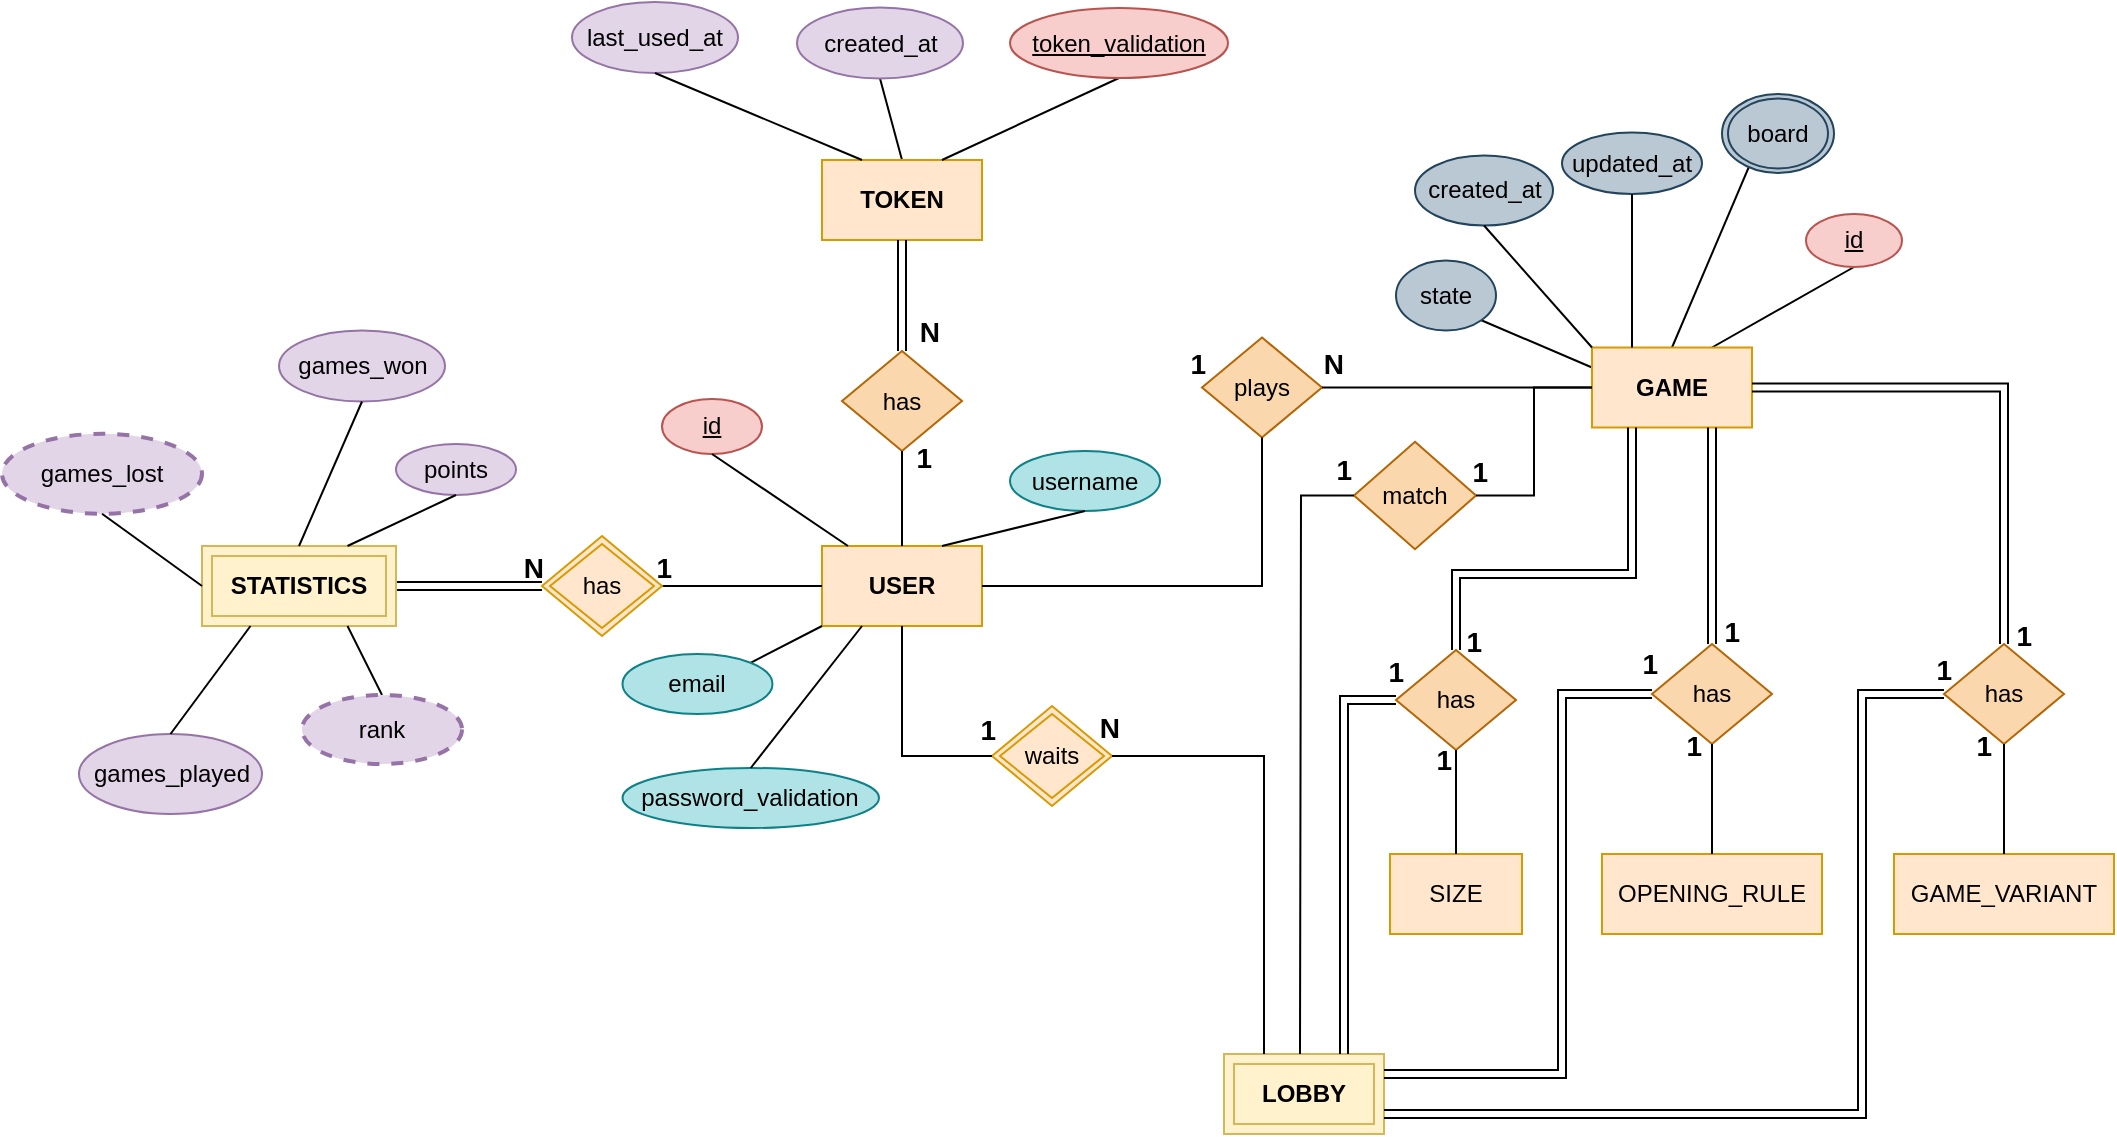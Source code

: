 <mxfile version="22.0.4" type="device">
  <diagram id="R2lEEEUBdFMjLlhIrx00" name="Page-1">
    <mxGraphModel dx="113" dy="678" grid="1" gridSize="10" guides="1" tooltips="1" connect="1" arrows="0" fold="1" page="0" pageScale="1" pageWidth="850" pageHeight="1100" background="#ffffff" math="0" shadow="0" extFonts="Permanent Marker^https://fonts.googleapis.com/css?family=Permanent+Marker">
      <root>
        <mxCell id="0" />
        <mxCell id="1" parent="0" />
        <mxCell id="0DZBCWvTUV0sUDgE82ia-1" value="&lt;b&gt;USER&lt;/b&gt;" style="whiteSpace=wrap;html=1;align=center;fillColor=#ffe6cc;strokeColor=#d79b00;" parent="1" vertex="1">
          <mxGeometry x="1840" y="526" width="80" height="40" as="geometry" />
        </mxCell>
        <mxCell id="0DZBCWvTUV0sUDgE82ia-19" value="id" style="ellipse;whiteSpace=wrap;html=1;align=center;fontStyle=4;fillColor=#f8cecc;strokeColor=#b85450;" parent="1" vertex="1">
          <mxGeometry x="1760" y="452.5" width="50" height="27.5" as="geometry" />
        </mxCell>
        <mxCell id="0DZBCWvTUV0sUDgE82ia-35" value="" style="endArrow=none;html=1;rounded=0;entryX=0.5;entryY=1;entryDx=0;entryDy=0;exitX=0.75;exitY=0;exitDx=0;exitDy=0;" parent="1" source="dg94JvBJiJxrhfKL7I-4-2" target="0DZBCWvTUV0sUDgE82ia-83" edge="1">
          <mxGeometry relative="1" as="geometry">
            <mxPoint x="2328" y="426.75" as="sourcePoint" />
            <mxPoint x="2370" y="350" as="targetPoint" />
          </mxGeometry>
        </mxCell>
        <mxCell id="0DZBCWvTUV0sUDgE82ia-42" value="" style="endArrow=none;html=1;rounded=0;exitX=0.5;exitY=1;exitDx=0;exitDy=0;entryX=0.25;entryY=0;entryDx=0;entryDy=0;" parent="1" source="0DZBCWvTUV0sUDgE82ia-19" edge="1">
          <mxGeometry relative="1" as="geometry">
            <mxPoint x="1958" y="486" as="sourcePoint" />
            <mxPoint x="1853" y="526" as="targetPoint" />
          </mxGeometry>
        </mxCell>
        <mxCell id="0DZBCWvTUV0sUDgE82ia-58" value="" style="endArrow=none;html=1;rounded=0;exitX=0.5;exitY=0;exitDx=0;exitDy=0;entryX=0.5;entryY=1;entryDx=0;entryDy=0;" parent="1" source="0DZBCWvTUV0sUDgE82ia-115" target="0DZBCWvTUV0sUDgE82ia-126" edge="1">
          <mxGeometry relative="1" as="geometry">
            <mxPoint x="1840" y="173" as="sourcePoint" />
            <mxPoint x="1880" y="173" as="targetPoint" />
          </mxGeometry>
        </mxCell>
        <mxCell id="0DZBCWvTUV0sUDgE82ia-76" value="" style="endArrow=none;html=1;rounded=0;exitX=0;exitY=0.25;exitDx=0;exitDy=0;entryX=1;entryY=1;entryDx=0;entryDy=0;" parent="1" source="dg94JvBJiJxrhfKL7I-4-2" target="0DZBCWvTUV0sUDgE82ia-170" edge="1">
          <mxGeometry relative="1" as="geometry">
            <mxPoint x="2155" y="319.2" as="sourcePoint" />
            <mxPoint x="2164.25" y="263.58" as="targetPoint" />
          </mxGeometry>
        </mxCell>
        <mxCell id="0DZBCWvTUV0sUDgE82ia-83" value="id" style="ellipse;whiteSpace=wrap;html=1;align=center;fontStyle=4;fillColor=#f8cecc;strokeColor=#b85450;" parent="1" vertex="1">
          <mxGeometry x="2332" y="360" width="48" height="26.5" as="geometry" />
        </mxCell>
        <mxCell id="0DZBCWvTUV0sUDgE82ia-115" value="&lt;b&gt;TOKEN&lt;/b&gt;" style="whiteSpace=wrap;html=1;align=center;fillColor=#ffe6cc;strokeColor=#d79b00;" parent="1" vertex="1">
          <mxGeometry x="1840" y="333" width="80" height="40" as="geometry" />
        </mxCell>
        <mxCell id="0DZBCWvTUV0sUDgE82ia-116" value="" style="shape=link;html=1;rounded=0;exitX=0.5;exitY=1;exitDx=0;exitDy=0;entryX=0.5;entryY=0;entryDx=0;entryDy=0;" parent="1" source="0DZBCWvTUV0sUDgE82ia-115" target="0DZBCWvTUV0sUDgE82ia-118" edge="1">
          <mxGeometry relative="1" as="geometry">
            <mxPoint x="1837" y="719.41" as="sourcePoint" />
            <mxPoint x="1880" y="430" as="targetPoint" />
          </mxGeometry>
        </mxCell>
        <mxCell id="0DZBCWvTUV0sUDgE82ia-118" value="has" style="shape=rhombus;perimeter=rhombusPerimeter;whiteSpace=wrap;html=1;align=center;fillColor=#fad7ac;strokeColor=#b46504;" parent="1" vertex="1">
          <mxGeometry x="1850" y="428.5" width="60" height="50" as="geometry" />
        </mxCell>
        <mxCell id="0DZBCWvTUV0sUDgE82ia-119" value="&lt;font style=&quot;font-size: 14px;&quot;&gt;N&lt;/font&gt;" style="resizable=0;html=1;whiteSpace=wrap;align=right;verticalAlign=bottom;fontStyle=1" parent="1" connectable="0" vertex="1">
          <mxGeometry x="1900" y="429.2" as="geometry" />
        </mxCell>
        <mxCell id="0DZBCWvTUV0sUDgE82ia-120" value="&lt;font style=&quot;font-size: 14px;&quot;&gt;1&lt;/font&gt;" style="resizable=0;html=1;whiteSpace=wrap;align=right;verticalAlign=bottom;fontStyle=1" parent="1" connectable="0" vertex="1">
          <mxGeometry x="1896" y="492.5" as="geometry" />
        </mxCell>
        <mxCell id="0DZBCWvTUV0sUDgE82ia-121" value="" style="endArrow=none;html=1;rounded=0;exitX=0.5;exitY=0;exitDx=0;exitDy=0;entryX=0.5;entryY=1;entryDx=0;entryDy=0;" parent="1" source="0DZBCWvTUV0sUDgE82ia-1" target="0DZBCWvTUV0sUDgE82ia-118" edge="1">
          <mxGeometry relative="1" as="geometry">
            <mxPoint x="1890" y="625" as="sourcePoint" />
            <mxPoint x="1890" y="576" as="targetPoint" />
          </mxGeometry>
        </mxCell>
        <mxCell id="0DZBCWvTUV0sUDgE82ia-124" value="" style="endArrow=none;html=1;rounded=0;exitX=0.75;exitY=0;exitDx=0;exitDy=0;entryX=0.5;entryY=1;entryDx=0;entryDy=0;" parent="1" source="0DZBCWvTUV0sUDgE82ia-115" target="0DZBCWvTUV0sUDgE82ia-127" edge="1">
          <mxGeometry relative="1" as="geometry">
            <mxPoint x="2000" y="392.5" as="sourcePoint" />
            <mxPoint x="1996.0" y="338.0" as="targetPoint" />
          </mxGeometry>
        </mxCell>
        <mxCell id="0DZBCWvTUV0sUDgE82ia-126" value="created_at" style="ellipse;whiteSpace=wrap;html=1;align=center;fillColor=#e1d5e7;strokeColor=#9673a6;shadow=0;" parent="1" vertex="1">
          <mxGeometry x="1827.5" y="256.75" width="83" height="35.5" as="geometry" />
        </mxCell>
        <mxCell id="0DZBCWvTUV0sUDgE82ia-127" value="token_validation" style="ellipse;whiteSpace=wrap;html=1;align=center;fontStyle=4;fillColor=#f8cecc;strokeColor=#b85450;" parent="1" vertex="1">
          <mxGeometry x="1934" y="257" width="109" height="35" as="geometry" />
        </mxCell>
        <mxCell id="0DZBCWvTUV0sUDgE82ia-128" value="last_used_at" style="ellipse;whiteSpace=wrap;html=1;align=center;fillColor=#e1d5e7;strokeColor=#9673a6;shadow=0;" parent="1" vertex="1">
          <mxGeometry x="1715" y="254" width="83" height="35.5" as="geometry" />
        </mxCell>
        <mxCell id="0DZBCWvTUV0sUDgE82ia-129" value="" style="endArrow=none;html=1;rounded=0;exitX=0.25;exitY=0;exitDx=0;exitDy=0;entryX=0.5;entryY=1;entryDx=0;entryDy=0;" parent="1" source="0DZBCWvTUV0sUDgE82ia-115" target="0DZBCWvTUV0sUDgE82ia-128" edge="1">
          <mxGeometry relative="1" as="geometry">
            <mxPoint x="1910" y="343" as="sourcePoint" />
            <mxPoint x="1948" y="311" as="targetPoint" />
          </mxGeometry>
        </mxCell>
        <mxCell id="0DZBCWvTUV0sUDgE82ia-131" value="" style="endArrow=none;html=1;rounded=0;entryX=0;entryY=1;entryDx=0;entryDy=0;exitX=1;exitY=0;exitDx=0;exitDy=0;" parent="1" source="0DZBCWvTUV0sUDgE82ia-133" target="0DZBCWvTUV0sUDgE82ia-1" edge="1">
          <mxGeometry relative="1" as="geometry">
            <mxPoint x="1780" y="530" as="sourcePoint" />
            <mxPoint x="1783.5" y="545" as="targetPoint" />
          </mxGeometry>
        </mxCell>
        <mxCell id="0DZBCWvTUV0sUDgE82ia-133" value="email" style="ellipse;whiteSpace=wrap;html=1;align=center;fillColor=#b0e3e6;strokeColor=#0e8088;" parent="1" vertex="1">
          <mxGeometry x="1740.25" y="580" width="75" height="30" as="geometry" />
        </mxCell>
        <mxCell id="0DZBCWvTUV0sUDgE82ia-134" value="password_validation" style="ellipse;whiteSpace=wrap;html=1;align=center;fillColor=#b0e3e6;strokeColor=#0e8088;" parent="1" vertex="1">
          <mxGeometry x="1740.25" y="637" width="128.25" height="30" as="geometry" />
        </mxCell>
        <mxCell id="0DZBCWvTUV0sUDgE82ia-135" value="" style="endArrow=none;html=1;rounded=0;entryX=0.25;entryY=1;entryDx=0;entryDy=0;exitX=0.5;exitY=0;exitDx=0;exitDy=0;" parent="1" source="0DZBCWvTUV0sUDgE82ia-134" target="0DZBCWvTUV0sUDgE82ia-1" edge="1">
          <mxGeometry relative="1" as="geometry">
            <mxPoint x="1829.25" y="588.5" as="sourcePoint" />
            <mxPoint x="1860" y="570" as="targetPoint" />
          </mxGeometry>
        </mxCell>
        <mxCell id="0DZBCWvTUV0sUDgE82ia-170" value="state" style="ellipse;whiteSpace=wrap;html=1;align=center;fillColor=#bac8d3;strokeColor=#23445d;" parent="1" vertex="1">
          <mxGeometry x="2127" y="383.25" width="50" height="35" as="geometry" />
        </mxCell>
        <mxCell id="0DZBCWvTUV0sUDgE82ia-185" value="games_lost" style="ellipse;whiteSpace=wrap;html=1;align=center;dashed=1;fillStyle=solid;strokeWidth=2;fillColor=#e1d5e7;strokeColor=#9673a6;" parent="1" vertex="1">
          <mxGeometry x="1430" y="469.88" width="100" height="40" as="geometry" />
        </mxCell>
        <mxCell id="0DZBCWvTUV0sUDgE82ia-186" value="" style="endArrow=none;html=1;rounded=0;entryX=0;entryY=0.5;entryDx=0;entryDy=0;" parent="1" target="0DZBCWvTUV0sUDgE82ia-1" edge="1">
          <mxGeometry relative="1" as="geometry">
            <mxPoint x="1745" y="546" as="sourcePoint" />
            <mxPoint x="1865" y="546" as="targetPoint" />
          </mxGeometry>
        </mxCell>
        <mxCell id="0DZBCWvTUV0sUDgE82ia-188" value="has" style="shape=rhombus;double=1;perimeter=rhombusPerimeter;whiteSpace=wrap;html=1;align=center;fillColor=#ffe6cc;strokeColor=#d79b00;fillStyle=auto;" parent="1" vertex="1">
          <mxGeometry x="1700" y="521" width="60" height="50" as="geometry" />
        </mxCell>
        <mxCell id="0DZBCWvTUV0sUDgE82ia-189" value="" style="shape=link;html=1;rounded=0;exitX=0;exitY=0.5;exitDx=0;exitDy=0;entryX=1;entryY=0.5;entryDx=0;entryDy=0;" parent="1" source="0DZBCWvTUV0sUDgE82ia-188" target="0DZBCWvTUV0sUDgE82ia-192" edge="1">
          <mxGeometry relative="1" as="geometry">
            <mxPoint x="1535" y="632" as="sourcePoint" />
            <mxPoint x="1592" y="546" as="targetPoint" />
          </mxGeometry>
        </mxCell>
        <mxCell id="0DZBCWvTUV0sUDgE82ia-190" value="N" style="resizable=0;html=1;whiteSpace=wrap;align=right;verticalAlign=bottom;fontStyle=1;fontSize=14;" parent="1" connectable="0" vertex="1">
          <mxGeometry x="1702" y="547.0" as="geometry" />
        </mxCell>
        <mxCell id="0DZBCWvTUV0sUDgE82ia-192" value="&lt;b&gt;STATISTICS&lt;/b&gt;" style="shape=ext;margin=3;double=1;whiteSpace=wrap;html=1;align=center;fillColor=#fff2cc;strokeColor=#d6b656;" parent="1" vertex="1">
          <mxGeometry x="1530" y="526" width="97" height="40" as="geometry" />
        </mxCell>
        <mxCell id="0DZBCWvTUV0sUDgE82ia-194" value="1" style="resizable=0;html=1;whiteSpace=wrap;align=right;verticalAlign=bottom;fontStyle=1;fontSize=14;" parent="1" connectable="0" vertex="1">
          <mxGeometry x="1766" y="547.0" as="geometry" />
        </mxCell>
        <mxCell id="0DZBCWvTUV0sUDgE82ia-195" value="games_won" style="ellipse;whiteSpace=wrap;html=1;align=center;fillColor=#e1d5e7;strokeColor=#9673a6;shadow=0;" parent="1" vertex="1">
          <mxGeometry x="1568.5" y="418.25" width="83" height="35.5" as="geometry" />
        </mxCell>
        <mxCell id="0DZBCWvTUV0sUDgE82ia-196" value="games_played" style="ellipse;whiteSpace=wrap;html=1;align=center;fillColor=#e1d5e7;strokeColor=#9673a6;shadow=0;" parent="1" vertex="1">
          <mxGeometry x="1468.5" y="620" width="91.5" height="40" as="geometry" />
        </mxCell>
        <mxCell id="0DZBCWvTUV0sUDgE82ia-198" value="points" style="ellipse;whiteSpace=wrap;html=1;align=center;fillColor=#e1d5e7;strokeColor=#9673a6;shadow=0;" parent="1" vertex="1">
          <mxGeometry x="1627" y="475" width="60" height="25.5" as="geometry" />
        </mxCell>
        <mxCell id="0DZBCWvTUV0sUDgE82ia-199" value="" style="endArrow=none;html=1;rounded=0;exitX=0.5;exitY=1;exitDx=0;exitDy=0;entryX=0;entryY=0.5;entryDx=0;entryDy=0;" parent="1" source="0DZBCWvTUV0sUDgE82ia-185" target="0DZBCWvTUV0sUDgE82ia-192" edge="1">
          <mxGeometry relative="1" as="geometry">
            <mxPoint x="1400" y="527" as="sourcePoint" />
            <mxPoint x="1474" y="573" as="targetPoint" />
          </mxGeometry>
        </mxCell>
        <mxCell id="0DZBCWvTUV0sUDgE82ia-200" value="" style="endArrow=none;html=1;rounded=0;exitX=0.5;exitY=1;exitDx=0;exitDy=0;entryX=0.5;entryY=0;entryDx=0;entryDy=0;" parent="1" source="0DZBCWvTUV0sUDgE82ia-195" target="0DZBCWvTUV0sUDgE82ia-192" edge="1">
          <mxGeometry relative="1" as="geometry">
            <mxPoint x="1520" y="511" as="sourcePoint" />
            <mxPoint x="1557" y="556" as="targetPoint" />
          </mxGeometry>
        </mxCell>
        <mxCell id="0DZBCWvTUV0sUDgE82ia-201" value="" style="endArrow=none;html=1;rounded=0;exitX=0.75;exitY=0;exitDx=0;exitDy=0;entryX=0.5;entryY=1;entryDx=0;entryDy=0;" parent="1" source="0DZBCWvTUV0sUDgE82ia-192" target="0DZBCWvTUV0sUDgE82ia-198" edge="1">
          <mxGeometry relative="1" as="geometry">
            <mxPoint x="1620" y="464" as="sourcePoint" />
            <mxPoint x="1597" y="536" as="targetPoint" />
          </mxGeometry>
        </mxCell>
        <mxCell id="0DZBCWvTUV0sUDgE82ia-202" value="" style="endArrow=none;html=1;rounded=0;exitX=0.5;exitY=0;exitDx=0;exitDy=0;entryX=0.75;entryY=1;entryDx=0;entryDy=0;" parent="1" source="dg94JvBJiJxrhfKL7I-4-35" target="0DZBCWvTUV0sUDgE82ia-192" edge="1">
          <mxGeometry relative="1" as="geometry">
            <mxPoint x="1621.5" y="595" as="sourcePoint" />
            <mxPoint x="1667" y="510" as="targetPoint" />
          </mxGeometry>
        </mxCell>
        <mxCell id="0DZBCWvTUV0sUDgE82ia-203" value="" style="endArrow=none;html=1;rounded=0;exitX=0.25;exitY=1;exitDx=0;exitDy=0;entryX=0.5;entryY=0;entryDx=0;entryDy=0;" parent="1" source="0DZBCWvTUV0sUDgE82ia-192" target="0DZBCWvTUV0sUDgE82ia-196" edge="1">
          <mxGeometry relative="1" as="geometry">
            <mxPoint x="1520" y="511" as="sourcePoint" />
            <mxPoint x="1557" y="556" as="targetPoint" />
          </mxGeometry>
        </mxCell>
        <mxCell id="a63vAnnmS40jWbxUialJ-2" value="" style="endArrow=none;html=1;rounded=0;exitX=0.5;exitY=0;exitDx=0;exitDy=0;entryX=0.5;entryY=0;entryDx=0;entryDy=0;" parent="1" source="dg94JvBJiJxrhfKL7I-4-2" target="a63vAnnmS40jWbxUialJ-1" edge="1">
          <mxGeometry relative="1" as="geometry">
            <mxPoint x="2231" y="466.75" as="sourcePoint" />
            <mxPoint x="2086" y="297.58" as="targetPoint" />
          </mxGeometry>
        </mxCell>
        <mxCell id="a63vAnnmS40jWbxUialJ-17" style="edgeStyle=orthogonalEdgeStyle;rounded=0;orthogonalLoop=1;jettySize=auto;html=1;exitX=0.5;exitY=1;exitDx=0;exitDy=0;" parent="1" edge="1">
          <mxGeometry relative="1" as="geometry">
            <mxPoint x="2370" y="350" as="sourcePoint" />
            <mxPoint x="2370" y="350" as="targetPoint" />
          </mxGeometry>
        </mxCell>
        <mxCell id="UGXOgdFLMFy2at1J7Fe2-4" value="&lt;font style=&quot;font-size: 14px;&quot;&gt;1&lt;/font&gt;" style="resizable=0;html=1;whiteSpace=wrap;align=right;verticalAlign=bottom;fontStyle=1" parent="1" connectable="0" vertex="1">
          <mxGeometry x="1928" y="628.0" as="geometry" />
        </mxCell>
        <mxCell id="UGXOgdFLMFy2at1J7Fe2-14" value="waits" style="shape=rhombus;double=1;perimeter=rhombusPerimeter;whiteSpace=wrap;html=1;align=center;fillColor=#ffe6cc;strokeColor=#d79b00;fillStyle=auto;" parent="1" vertex="1">
          <mxGeometry x="1925" y="606" width="60" height="50" as="geometry" />
        </mxCell>
        <mxCell id="UGXOgdFLMFy2at1J7Fe2-17" value="&lt;font style=&quot;font-size: 14px;&quot;&gt;1&lt;/font&gt;" style="resizable=0;html=1;whiteSpace=wrap;align=right;verticalAlign=bottom;fontStyle=1" parent="1" connectable="0" vertex="1">
          <mxGeometry x="2033" y="445.75" as="geometry" />
        </mxCell>
        <mxCell id="UGXOgdFLMFy2at1J7Fe2-18" value="&lt;font style=&quot;font-size: 14px;&quot;&gt;N&lt;/font&gt;" style="resizable=0;html=1;whiteSpace=wrap;align=right;verticalAlign=bottom;fontStyle=1" parent="1" connectable="0" vertex="1">
          <mxGeometry x="1910.5" y="350.0" as="geometry">
            <mxPoint x="192" y="95" as="offset" />
          </mxGeometry>
        </mxCell>
        <mxCell id="UGXOgdFLMFy2at1J7Fe2-19" value="SIZE" style="whiteSpace=wrap;html=1;align=center;fillColor=#ffe6cc;strokeColor=#d79b00;" parent="1" vertex="1">
          <mxGeometry x="2124" y="680" width="66" height="40" as="geometry" />
        </mxCell>
        <mxCell id="UGXOgdFLMFy2at1J7Fe2-21" value="has" style="shape=rhombus;perimeter=rhombusPerimeter;whiteSpace=wrap;html=1;align=center;fillColor=#fad7ac;strokeColor=#b46504;" parent="1" vertex="1">
          <mxGeometry x="2127" y="578" width="60" height="50" as="geometry" />
        </mxCell>
        <mxCell id="UGXOgdFLMFy2at1J7Fe2-25" value="has" style="shape=rhombus;perimeter=rhombusPerimeter;whiteSpace=wrap;html=1;align=center;fillColor=#fad7ac;strokeColor=#b46504;" parent="1" vertex="1">
          <mxGeometry x="2401" y="575" width="60" height="50" as="geometry" />
        </mxCell>
        <mxCell id="UGXOgdFLMFy2at1J7Fe2-27" value="OPENING_RULE" style="whiteSpace=wrap;html=1;align=center;fillColor=#ffe6cc;strokeColor=#d79b00;" parent="1" vertex="1">
          <mxGeometry x="2230" y="680" width="110" height="40" as="geometry" />
        </mxCell>
        <mxCell id="dg94JvBJiJxrhfKL7I-4-1" value="&lt;b&gt;LOBBY&lt;/b&gt;" style="shape=ext;margin=3;double=1;whiteSpace=wrap;html=1;align=center;fillColor=#fff2cc;strokeColor=#d6b656;" parent="1" vertex="1">
          <mxGeometry x="2041" y="780" width="80" height="40" as="geometry" />
        </mxCell>
        <mxCell id="dg94JvBJiJxrhfKL7I-4-2" value="&lt;b&gt;GAME&lt;/b&gt;" style="whiteSpace=wrap;html=1;align=center;fillColor=#ffe6cc;strokeColor=#d79b00;" parent="1" vertex="1">
          <mxGeometry x="2225" y="426.75" width="80" height="40" as="geometry" />
        </mxCell>
        <mxCell id="dg94JvBJiJxrhfKL7I-4-5" value="plays" style="shape=rhombus;perimeter=rhombusPerimeter;whiteSpace=wrap;html=1;align=center;fillColor=#fad7ac;strokeColor=#b46504;" parent="1" vertex="1">
          <mxGeometry x="2030" y="421.75" width="60" height="50" as="geometry" />
        </mxCell>
        <mxCell id="dg94JvBJiJxrhfKL7I-4-6" value="" style="endArrow=none;html=1;rounded=0;exitX=0;exitY=0.5;exitDx=0;exitDy=0;entryX=1;entryY=0.5;entryDx=0;entryDy=0;" parent="1" source="dg94JvBJiJxrhfKL7I-4-2" target="dg94JvBJiJxrhfKL7I-4-5" edge="1">
          <mxGeometry relative="1" as="geometry">
            <mxPoint x="1925" y="456.75" as="sourcePoint" />
            <mxPoint x="2093" y="446.75" as="targetPoint" />
          </mxGeometry>
        </mxCell>
        <mxCell id="dg94JvBJiJxrhfKL7I-4-19" value="match" style="shape=rhombus;perimeter=rhombusPerimeter;whiteSpace=wrap;html=1;align=center;fillColor=#fad7ac;strokeColor=#b46504;" parent="1" vertex="1">
          <mxGeometry x="2106" y="473.87" width="61" height="53.75" as="geometry" />
        </mxCell>
        <mxCell id="dg94JvBJiJxrhfKL7I-4-24" value="&lt;font style=&quot;font-size: 14px;&quot;&gt;1&lt;/font&gt;" style="resizable=0;html=1;whiteSpace=wrap;align=right;verticalAlign=bottom;fontStyle=1" parent="1" connectable="0" vertex="1">
          <mxGeometry x="2174" y="499.75" as="geometry" />
        </mxCell>
        <mxCell id="dg94JvBJiJxrhfKL7I-4-25" value="&lt;font style=&quot;font-size: 14px;&quot;&gt;1&lt;/font&gt;" style="resizable=0;html=1;whiteSpace=wrap;align=right;verticalAlign=bottom;fontStyle=1" parent="1" connectable="0" vertex="1">
          <mxGeometry x="2106" y="498.75" as="geometry" />
        </mxCell>
        <mxCell id="dg94JvBJiJxrhfKL7I-4-33" value="username" style="ellipse;whiteSpace=wrap;html=1;align=center;fillColor=#b0e3e6;strokeColor=#0e8088;" parent="1" vertex="1">
          <mxGeometry x="1934" y="478.5" width="75" height="30" as="geometry" />
        </mxCell>
        <mxCell id="dg94JvBJiJxrhfKL7I-4-34" value="" style="endArrow=none;html=1;rounded=0;entryX=0.5;entryY=1;entryDx=0;entryDy=0;exitX=0.75;exitY=0;exitDx=0;exitDy=0;" parent="1" source="0DZBCWvTUV0sUDgE82ia-1" target="dg94JvBJiJxrhfKL7I-4-33" edge="1">
          <mxGeometry relative="1" as="geometry">
            <mxPoint x="1814" y="594" as="sourcePoint" />
            <mxPoint x="1850" y="576" as="targetPoint" />
          </mxGeometry>
        </mxCell>
        <mxCell id="dg94JvBJiJxrhfKL7I-4-35" value="rank" style="ellipse;whiteSpace=wrap;html=1;align=center;dashed=1;fillStyle=solid;strokeWidth=2;fillColor=#e1d5e7;strokeColor=#9673a6;" parent="1" vertex="1">
          <mxGeometry x="1580" y="600.5" width="80" height="34.5" as="geometry" />
        </mxCell>
        <mxCell id="dg94JvBJiJxrhfKL7I-4-60" value="" style="ellipse;whiteSpace=wrap;html=1;align=center;fillColor=#bac8d3;strokeColor=#23445d;" parent="1" vertex="1">
          <mxGeometry x="2290" y="300" width="56" height="39.5" as="geometry" />
        </mxCell>
        <mxCell id="a63vAnnmS40jWbxUialJ-1" value="board" style="ellipse;whiteSpace=wrap;html=1;align=center;fillColor=#bac8d3;strokeColor=#23445d;" parent="1" vertex="1">
          <mxGeometry x="2293" y="302.25" width="50" height="35" as="geometry" />
        </mxCell>
        <mxCell id="dg94JvBJiJxrhfKL7I-4-61" value="created_at" style="ellipse;whiteSpace=wrap;html=1;align=center;fillColor=#bac8d3;strokeColor=#23445d;" parent="1" vertex="1">
          <mxGeometry x="2136.5" y="330.75" width="69" height="35" as="geometry" />
        </mxCell>
        <mxCell id="dg94JvBJiJxrhfKL7I-4-62" value="updated_at" style="ellipse;whiteSpace=wrap;html=1;align=center;fillColor=#bac8d3;strokeColor=#23445d;" parent="1" vertex="1">
          <mxGeometry x="2210" y="319.25" width="70" height="30.75" as="geometry" />
        </mxCell>
        <mxCell id="dg94JvBJiJxrhfKL7I-4-63" value="" style="endArrow=none;html=1;rounded=0;exitX=0.25;exitY=0;exitDx=0;exitDy=0;entryX=0.5;entryY=1;entryDx=0;entryDy=0;" parent="1" source="dg94JvBJiJxrhfKL7I-4-2" target="dg94JvBJiJxrhfKL7I-4-62" edge="1">
          <mxGeometry relative="1" as="geometry">
            <mxPoint x="2249" y="436.75" as="sourcePoint" />
            <mxPoint x="2179" y="410.75" as="targetPoint" />
          </mxGeometry>
        </mxCell>
        <mxCell id="dg94JvBJiJxrhfKL7I-4-64" value="" style="endArrow=none;html=1;rounded=0;exitX=0;exitY=0;exitDx=0;exitDy=0;entryX=0.5;entryY=1;entryDx=0;entryDy=0;" parent="1" source="dg94JvBJiJxrhfKL7I-4-2" target="dg94JvBJiJxrhfKL7I-4-61" edge="1">
          <mxGeometry relative="1" as="geometry">
            <mxPoint x="2255" y="436.75" as="sourcePoint" />
            <mxPoint x="2225" y="384.75" as="targetPoint" />
          </mxGeometry>
        </mxCell>
        <mxCell id="Q_w6HUTeYckdrbcdx3Da-1" value="&lt;font style=&quot;font-size: 14px;&quot;&gt;N&lt;/font&gt;" style="resizable=0;html=1;whiteSpace=wrap;align=right;verticalAlign=bottom;fontStyle=1" connectable="0" vertex="1" parent="1">
          <mxGeometry x="1798" y="532.75" as="geometry">
            <mxPoint x="192" y="95" as="offset" />
          </mxGeometry>
        </mxCell>
        <mxCell id="Q_w6HUTeYckdrbcdx3Da-5" value="has" style="shape=rhombus;perimeter=rhombusPerimeter;whiteSpace=wrap;html=1;align=center;fillColor=#fad7ac;strokeColor=#b46504;" vertex="1" parent="1">
          <mxGeometry x="2255" y="575" width="60" height="50" as="geometry" />
        </mxCell>
        <mxCell id="Q_w6HUTeYckdrbcdx3Da-12" value="" style="endArrow=none;html=1;rounded=0;entryX=0.5;entryY=1;entryDx=0;entryDy=0;exitX=0;exitY=0.5;exitDx=0;exitDy=0;edgeStyle=orthogonalEdgeStyle;" edge="1" parent="1" source="UGXOgdFLMFy2at1J7Fe2-14" target="0DZBCWvTUV0sUDgE82ia-1">
          <mxGeometry relative="1" as="geometry">
            <mxPoint x="2241" y="551.5" as="sourcePoint" />
            <mxPoint x="1766" y="592.5" as="targetPoint" />
          </mxGeometry>
        </mxCell>
        <mxCell id="Q_w6HUTeYckdrbcdx3Da-13" value="" style="endArrow=none;html=1;rounded=0;entryX=1;entryY=0.5;entryDx=0;entryDy=0;exitX=0.5;exitY=1;exitDx=0;exitDy=0;edgeStyle=orthogonalEdgeStyle;" edge="1" parent="1" source="dg94JvBJiJxrhfKL7I-4-5" target="0DZBCWvTUV0sUDgE82ia-1">
          <mxGeometry relative="1" as="geometry">
            <mxPoint x="1928" y="641" as="sourcePoint" />
            <mxPoint x="1890" y="576" as="targetPoint" />
          </mxGeometry>
        </mxCell>
        <mxCell id="Q_w6HUTeYckdrbcdx3Da-14" value="" style="endArrow=none;html=1;rounded=0;entryX=0.5;entryY=0;entryDx=0;entryDy=0;exitX=0;exitY=0.5;exitDx=0;exitDy=0;edgeStyle=orthogonalEdgeStyle;" edge="1" parent="1" source="dg94JvBJiJxrhfKL7I-4-19">
          <mxGeometry relative="1" as="geometry">
            <mxPoint x="2102" y="500.745" as="sourcePoint" />
            <mxPoint x="2079" y="780" as="targetPoint" />
          </mxGeometry>
        </mxCell>
        <mxCell id="Q_w6HUTeYckdrbcdx3Da-15" value="" style="endArrow=none;html=1;rounded=0;entryX=0;entryY=0.5;entryDx=0;entryDy=0;exitX=1;exitY=0.5;exitDx=0;exitDy=0;edgeStyle=orthogonalEdgeStyle;" edge="1" parent="1" source="dg94JvBJiJxrhfKL7I-4-19" target="dg94JvBJiJxrhfKL7I-4-2">
          <mxGeometry relative="1" as="geometry">
            <mxPoint x="2116" y="511" as="sourcePoint" />
            <mxPoint x="2095" y="621" as="targetPoint" />
          </mxGeometry>
        </mxCell>
        <mxCell id="Q_w6HUTeYckdrbcdx3Da-22" value="" style="shape=link;html=1;rounded=0;exitX=0.5;exitY=0;exitDx=0;exitDy=0;entryX=1;entryY=0.5;entryDx=0;entryDy=0;edgeStyle=orthogonalEdgeStyle;" edge="1" parent="1" source="UGXOgdFLMFy2at1J7Fe2-25" target="dg94JvBJiJxrhfKL7I-4-2">
          <mxGeometry relative="1" as="geometry">
            <mxPoint x="2398" y="391" as="sourcePoint" />
            <mxPoint x="2315" y="447" as="targetPoint" />
          </mxGeometry>
        </mxCell>
        <mxCell id="Q_w6HUTeYckdrbcdx3Da-27" value="GAME_VARIANT" style="whiteSpace=wrap;html=1;align=center;fillColor=#ffe6cc;strokeColor=#d79b00;" vertex="1" parent="1">
          <mxGeometry x="2376" y="680" width="110" height="40" as="geometry" />
        </mxCell>
        <mxCell id="Q_w6HUTeYckdrbcdx3Da-28" value="" style="shape=link;html=1;rounded=0;exitX=0.5;exitY=0;exitDx=0;exitDy=0;entryX=0.25;entryY=1;entryDx=0;entryDy=0;edgeStyle=orthogonalEdgeStyle;" edge="1" parent="1" source="UGXOgdFLMFy2at1J7Fe2-21" target="dg94JvBJiJxrhfKL7I-4-2">
          <mxGeometry relative="1" as="geometry">
            <mxPoint x="2389" y="580" as="sourcePoint" />
            <mxPoint x="2315" y="457" as="targetPoint" />
            <Array as="points">
              <mxPoint x="2157" y="540" />
              <mxPoint x="2245" y="540" />
            </Array>
          </mxGeometry>
        </mxCell>
        <mxCell id="Q_w6HUTeYckdrbcdx3Da-29" value="" style="shape=link;html=1;rounded=0;exitX=0.5;exitY=0;exitDx=0;exitDy=0;entryX=0.75;entryY=1;entryDx=0;entryDy=0;edgeStyle=orthogonalEdgeStyle;" edge="1" parent="1" source="Q_w6HUTeYckdrbcdx3Da-5" target="dg94JvBJiJxrhfKL7I-4-2">
          <mxGeometry relative="1" as="geometry">
            <mxPoint x="2184" y="576" as="sourcePoint" />
            <mxPoint x="2255" y="477" as="targetPoint" />
          </mxGeometry>
        </mxCell>
        <mxCell id="Q_w6HUTeYckdrbcdx3Da-30" value="" style="endArrow=none;html=1;rounded=0;entryX=0.25;entryY=0;entryDx=0;entryDy=0;exitX=1;exitY=0.5;exitDx=0;exitDy=0;edgeStyle=orthogonalEdgeStyle;" edge="1" parent="1" source="UGXOgdFLMFy2at1J7Fe2-14" target="dg94JvBJiJxrhfKL7I-4-1">
          <mxGeometry relative="1" as="geometry">
            <mxPoint x="2116" y="511" as="sourcePoint" />
            <mxPoint x="2089" y="790" as="targetPoint" />
          </mxGeometry>
        </mxCell>
        <mxCell id="Q_w6HUTeYckdrbcdx3Da-32" value="" style="shape=link;html=1;rounded=0;exitX=0;exitY=0.5;exitDx=0;exitDy=0;entryX=0.75;entryY=0;entryDx=0;entryDy=0;edgeStyle=orthogonalEdgeStyle;" edge="1" parent="1" source="UGXOgdFLMFy2at1J7Fe2-21" target="dg94JvBJiJxrhfKL7I-4-1">
          <mxGeometry relative="1" as="geometry">
            <mxPoint x="2184" y="584" as="sourcePoint" />
            <mxPoint x="2255" y="477" as="targetPoint" />
          </mxGeometry>
        </mxCell>
        <mxCell id="Q_w6HUTeYckdrbcdx3Da-33" value="" style="shape=link;html=1;rounded=0;exitX=1;exitY=0.25;exitDx=0;exitDy=0;entryX=0;entryY=0.5;entryDx=0;entryDy=0;edgeStyle=orthogonalEdgeStyle;" edge="1" parent="1" source="dg94JvBJiJxrhfKL7I-4-1" target="Q_w6HUTeYckdrbcdx3Da-5">
          <mxGeometry relative="1" as="geometry">
            <mxPoint x="2184" y="584" as="sourcePoint" />
            <mxPoint x="2255" y="477" as="targetPoint" />
            <Array as="points">
              <mxPoint x="2210" y="790" />
              <mxPoint x="2210" y="600" />
            </Array>
          </mxGeometry>
        </mxCell>
        <mxCell id="Q_w6HUTeYckdrbcdx3Da-34" value="" style="shape=link;html=1;rounded=0;exitX=1;exitY=0.75;exitDx=0;exitDy=0;entryX=0;entryY=0.5;entryDx=0;entryDy=0;edgeStyle=orthogonalEdgeStyle;" edge="1" parent="1" source="dg94JvBJiJxrhfKL7I-4-1" target="UGXOgdFLMFy2at1J7Fe2-25">
          <mxGeometry relative="1" as="geometry">
            <mxPoint x="2131" y="810" as="sourcePoint" />
            <mxPoint x="2265" y="608" as="targetPoint" />
            <Array as="points">
              <mxPoint x="2360" y="810" />
              <mxPoint x="2360" y="600" />
            </Array>
          </mxGeometry>
        </mxCell>
        <mxCell id="Q_w6HUTeYckdrbcdx3Da-37" value="" style="endArrow=none;html=1;rounded=0;entryX=0.5;entryY=1;entryDx=0;entryDy=0;exitX=0.5;exitY=0;exitDx=0;exitDy=0;edgeStyle=orthogonalEdgeStyle;" edge="1" parent="1" source="UGXOgdFLMFy2at1J7Fe2-19" target="UGXOgdFLMFy2at1J7Fe2-21">
          <mxGeometry relative="1" as="geometry">
            <mxPoint x="1995" y="641" as="sourcePoint" />
            <mxPoint x="2071" y="790" as="targetPoint" />
          </mxGeometry>
        </mxCell>
        <mxCell id="Q_w6HUTeYckdrbcdx3Da-38" value="" style="endArrow=none;html=1;rounded=0;entryX=0.5;entryY=1;entryDx=0;entryDy=0;exitX=0.5;exitY=0;exitDx=0;exitDy=0;edgeStyle=orthogonalEdgeStyle;" edge="1" parent="1" source="UGXOgdFLMFy2at1J7Fe2-27" target="Q_w6HUTeYckdrbcdx3Da-5">
          <mxGeometry relative="1" as="geometry">
            <mxPoint x="2167" y="690" as="sourcePoint" />
            <mxPoint x="2184" y="634" as="targetPoint" />
          </mxGeometry>
        </mxCell>
        <mxCell id="Q_w6HUTeYckdrbcdx3Da-39" value="" style="endArrow=none;html=1;rounded=0;entryX=0.5;entryY=1;entryDx=0;entryDy=0;exitX=0.5;exitY=0;exitDx=0;exitDy=0;edgeStyle=orthogonalEdgeStyle;" edge="1" parent="1" source="Q_w6HUTeYckdrbcdx3Da-27" target="UGXOgdFLMFy2at1J7Fe2-25">
          <mxGeometry relative="1" as="geometry">
            <mxPoint x="2304" y="690" as="sourcePoint" />
            <mxPoint x="2295" y="633" as="targetPoint" />
          </mxGeometry>
        </mxCell>
        <mxCell id="Q_w6HUTeYckdrbcdx3Da-40" value="&lt;font style=&quot;font-size: 14px;&quot;&gt;1&lt;/font&gt;" style="resizable=0;html=1;whiteSpace=wrap;align=right;verticalAlign=bottom;fontStyle=1" connectable="0" vertex="1" parent="1">
          <mxGeometry x="2179" y="509.75" as="geometry">
            <mxPoint x="80" y="86" as="offset" />
          </mxGeometry>
        </mxCell>
        <mxCell id="Q_w6HUTeYckdrbcdx3Da-41" value="&lt;font style=&quot;font-size: 14px;&quot;&gt;1&lt;/font&gt;" style="resizable=0;html=1;whiteSpace=wrap;align=right;verticalAlign=bottom;fontStyle=1" connectable="0" vertex="1" parent="1">
          <mxGeometry x="2152" y="561.0" as="geometry">
            <mxPoint x="129" y="75" as="offset" />
          </mxGeometry>
        </mxCell>
        <mxCell id="Q_w6HUTeYckdrbcdx3Da-42" value="&lt;font style=&quot;font-size: 14px;&quot;&gt;1&lt;/font&gt;" style="resizable=0;html=1;whiteSpace=wrap;align=right;verticalAlign=bottom;fontStyle=1" connectable="0" vertex="1" parent="1">
          <mxGeometry x="2171" y="584.0" as="geometry" />
        </mxCell>
        <mxCell id="Q_w6HUTeYckdrbcdx3Da-43" value="&lt;font style=&quot;font-size: 14px;&quot;&gt;1&lt;/font&gt;" style="resizable=0;html=1;whiteSpace=wrap;align=right;verticalAlign=bottom;fontStyle=1" connectable="0" vertex="1" parent="1">
          <mxGeometry x="2052" y="513.88" as="geometry">
            <mxPoint x="80" y="86" as="offset" />
          </mxGeometry>
        </mxCell>
        <mxCell id="Q_w6HUTeYckdrbcdx3Da-44" value="&lt;font style=&quot;font-size: 14px;&quot;&gt;1&lt;/font&gt;" style="resizable=0;html=1;whiteSpace=wrap;align=right;verticalAlign=bottom;fontStyle=1" connectable="0" vertex="1" parent="1">
          <mxGeometry x="2076" y="557.0" as="geometry">
            <mxPoint x="80" y="86" as="offset" />
          </mxGeometry>
        </mxCell>
        <mxCell id="Q_w6HUTeYckdrbcdx3Da-46" value="&lt;font style=&quot;font-size: 14px;&quot;&gt;1&lt;/font&gt;" style="resizable=0;html=1;whiteSpace=wrap;align=right;verticalAlign=bottom;fontStyle=1" connectable="0" vertex="1" parent="1">
          <mxGeometry x="2220" y="493.5" as="geometry">
            <mxPoint x="80" y="86" as="offset" />
          </mxGeometry>
        </mxCell>
        <mxCell id="Q_w6HUTeYckdrbcdx3Da-47" value="&lt;font style=&quot;font-size: 14px;&quot;&gt;1&lt;/font&gt;" style="resizable=0;html=1;whiteSpace=wrap;align=right;verticalAlign=bottom;fontStyle=1" connectable="0" vertex="1" parent="1">
          <mxGeometry x="2406" y="598.0" as="geometry" />
        </mxCell>
        <mxCell id="Q_w6HUTeYckdrbcdx3Da-48" value="&lt;font style=&quot;font-size: 14px;&quot;&gt;1&lt;/font&gt;" style="resizable=0;html=1;whiteSpace=wrap;align=right;verticalAlign=bottom;fontStyle=1" connectable="0" vertex="1" parent="1">
          <mxGeometry x="2366" y="495.5" as="geometry">
            <mxPoint x="80" y="86" as="offset" />
          </mxGeometry>
        </mxCell>
        <mxCell id="Q_w6HUTeYckdrbcdx3Da-49" value="&lt;font style=&quot;font-size: 14px;&quot;&gt;1&lt;/font&gt;" style="resizable=0;html=1;whiteSpace=wrap;align=right;verticalAlign=bottom;fontStyle=1" connectable="0" vertex="1" parent="1">
          <mxGeometry x="2426" y="636.0" as="geometry" />
        </mxCell>
      </root>
    </mxGraphModel>
  </diagram>
</mxfile>
